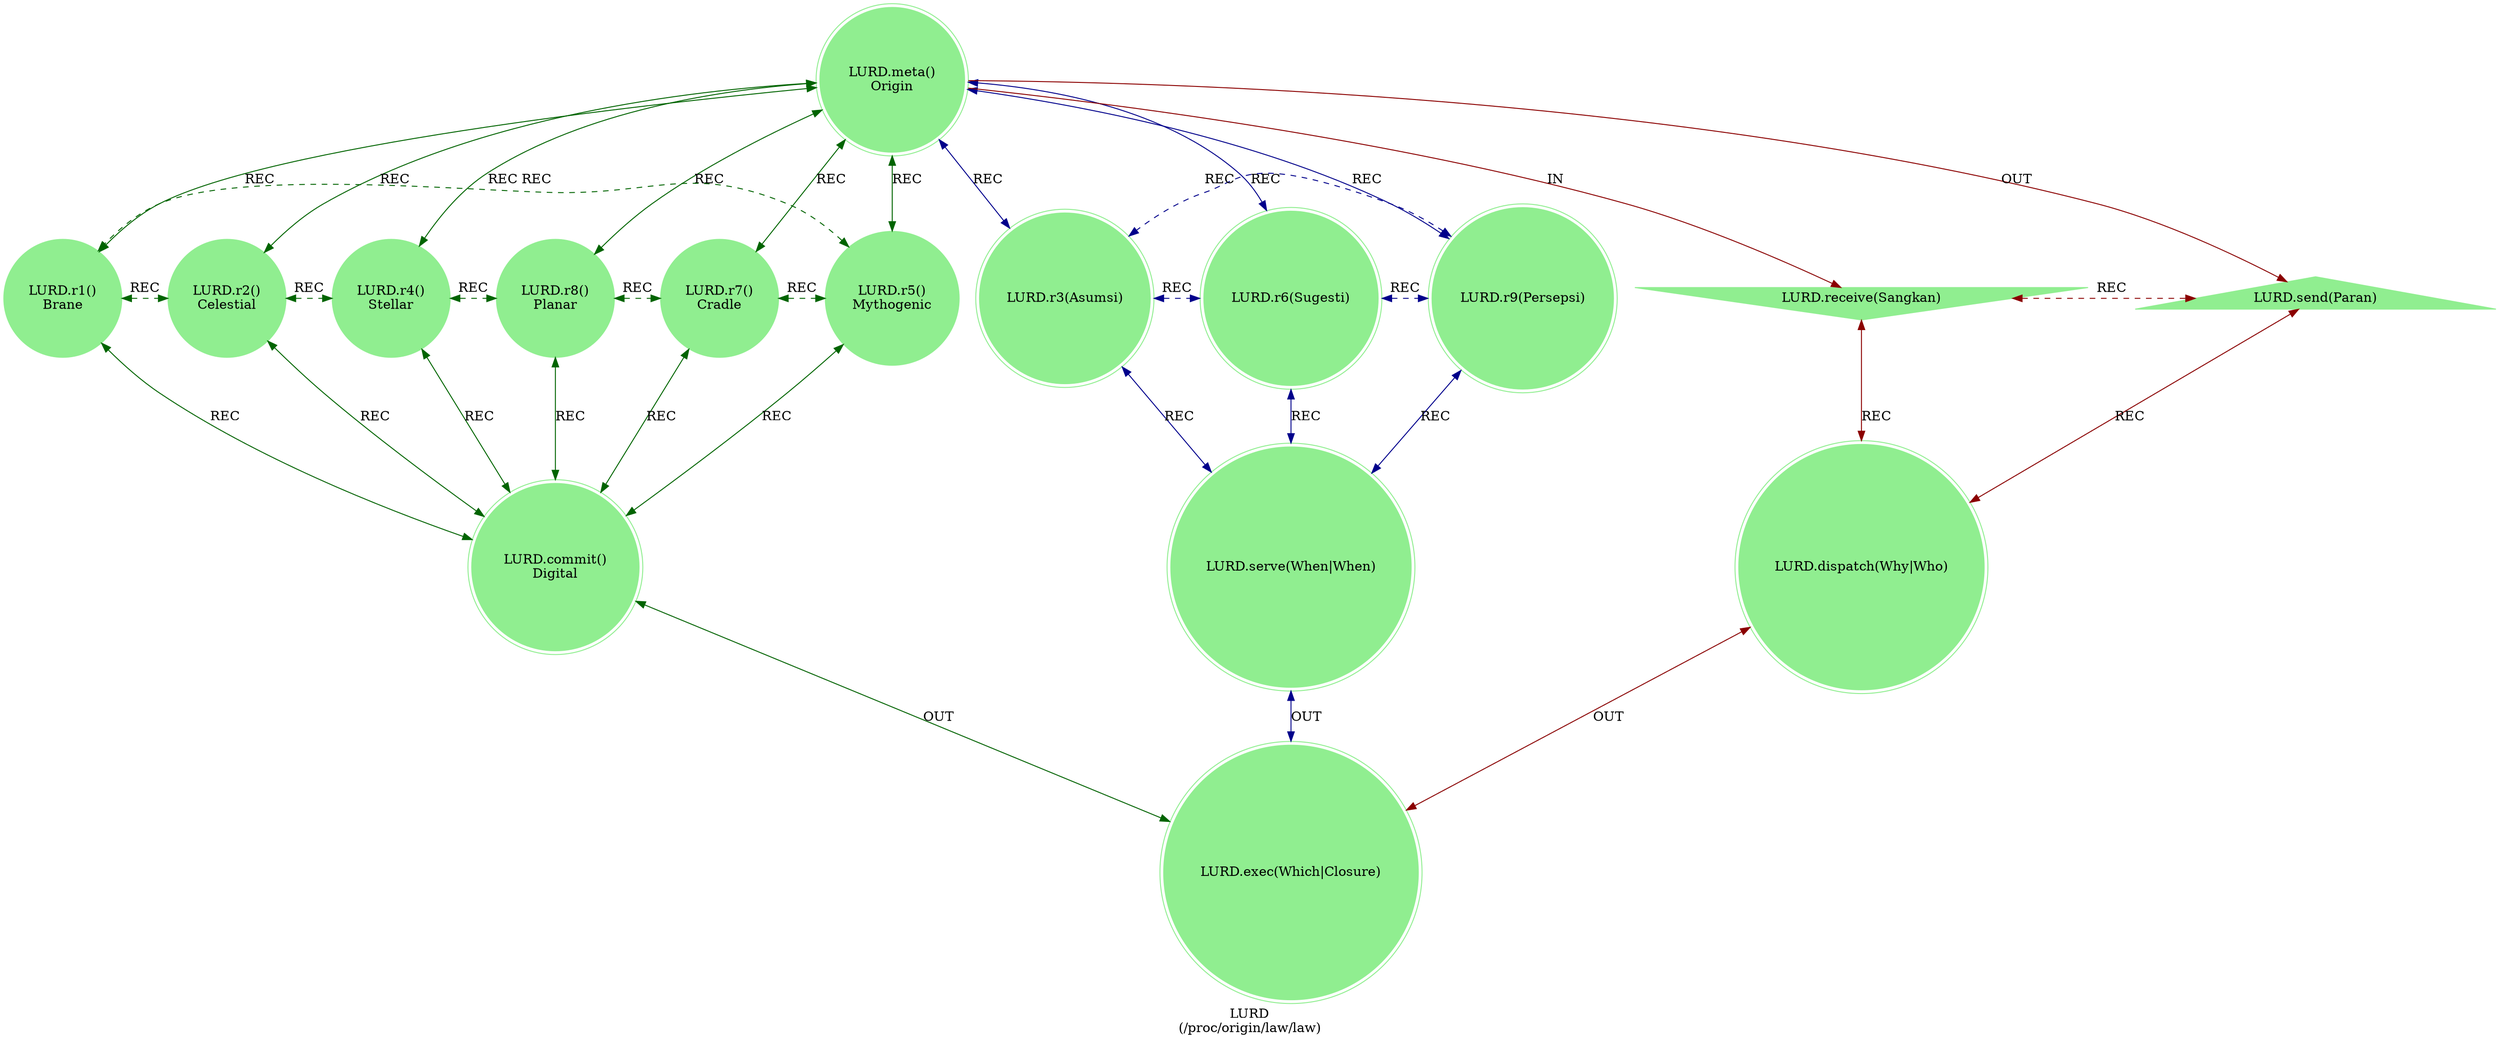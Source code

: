 strict digraph LURD {
    label = "LURD\n(/proc/origin/law/law)";
    style = filled;
    color = lightgray;
    node [shape = circle; style = filled; color = lightgreen;];
    
    // The Axis A-0-B (In-Meta-Out).
    // The Sacred 3-6-9 (Vortex of Perception).
    // The Vortex 1-2-4-8-7-5 (Vortex of Comprehension).
    // The Router C-D-E
    // The Closure F
    spark_0_lurd_t [label = "LURD.meta()\nOrigin";comment = "";shape = doublecircle;];
    spark_1_lurd_t [label = "LURD.r1()\nBrane";comment = "";shape = circle;];
    spark_2_lurd_t [label = "LURD.r2()\nCelestial";comment = "";shape = circle;];
    spark_4_lurd_t [label = "LURD.r4()\nStellar";comment = "";shape = circle;];
    spark_8_lurd_t [label = "LURD.r8()\nPlanar";comment = "";shape = circle;];
    spark_7_lurd_t [label = "LURD.r7()\nCradle";comment = "";shape = circle;];
    spark_5_lurd_t [label = "LURD.r5()\nMythogenic";comment = "";shape = circle;];
    spark_3_lurd_t [label = "LURD.r3(Asumsi)";comment = "";shape = doublecircle;];
    spark_6_lurd_t [label = "LURD.r6(Sugesti)";comment = "";shape = doublecircle;];
    spark_9_lurd_t [label = "LURD.r9(Persepsi)";comment = "";shape = doublecircle;];
    spark_a_lurd_t [label = "LURD.receive(Sangkan)";comment = "";shape = invtriangle;];
    spark_b_lurd_t [label = "LURD.send(Paran)";comment = "";shape = triangle;];
    spark_c_lurd_t [label = "LURD.dispatch(Why|Who)";comment = "";shape = doublecircle;];
    spark_d_lurd_t [label = "LURD.commit()\nDigital";comment = "";shape = doublecircle;];
    spark_e_lurd_t [label = "LURD.serve(When|When)";comment = "";shape = doublecircle;];
    spark_f_lurd_t [label = "LURD.exec(Which|Closure)";comment = "";shape = doublecircle;];
    
    // IN = Input
    // OUT = Output
    // REC = Recursion
    spark_0_lurd_t -> spark_a_lurd_t [label = "IN"; color = darkred; comment = "";];
    spark_0_lurd_t -> spark_b_lurd_t [label = "OUT"; color = darkred; comment = "";];
    spark_0_lurd_t -> {spark_3_lurd_t spark_6_lurd_t spark_9_lurd_t} [label = "REC"; color = darkblue; comment = ""; dir = both;];
    spark_0_lurd_t -> {spark_1_lurd_t spark_2_lurd_t spark_4_lurd_t spark_8_lurd_t spark_7_lurd_t spark_5_lurd_t} [label = "REC"; color = darkgreen; comment = ""; dir = both;];
    
    {spark_a_lurd_t spark_b_lurd_t} -> spark_c_lurd_t [label = "REC"; color = darkred; comment = ""; dir = both;];
    {spark_1_lurd_t spark_2_lurd_t spark_4_lurd_t spark_8_lurd_t spark_7_lurd_t spark_5_lurd_t} -> spark_d_lurd_t [label = "REC"; color = darkgreen; comment = ""; dir = both;];
    {spark_3_lurd_t spark_6_lurd_t spark_9_lurd_t} -> spark_e_lurd_t [label = "REC"; color = darkblue; comment = ""; dir = both;];
    
    spark_1_lurd_t -> spark_2_lurd_t -> spark_4_lurd_t -> spark_8_lurd_t -> spark_7_lurd_t -> spark_5_lurd_t -> spark_1_lurd_t [label = "REC"; color = darkgreen; comment = ""; style = dashed; constraint = false; dir = both;];
    spark_3_lurd_t -> spark_6_lurd_t -> spark_9_lurd_t -> spark_3_lurd_t [label = "REC"; color = darkblue; comment = ""; style = dashed; constraint = false; dir = both;];
    spark_a_lurd_t -> spark_b_lurd_t [label = "REC"; color = darkred; comment = ""; constraint = false; style = dashed; dir = both;];
    
    spark_c_lurd_t -> spark_f_lurd_t [label = "OUT"; color = darkred; comment = ""; dir = both;];
    spark_d_lurd_t -> spark_f_lurd_t [label = "OUT"; color = darkgreen; comment = ""; dir = both;];
    spark_e_lurd_t -> spark_f_lurd_t [label = "OUT"; color = darkblue; comment = ""; dir = both;];
}